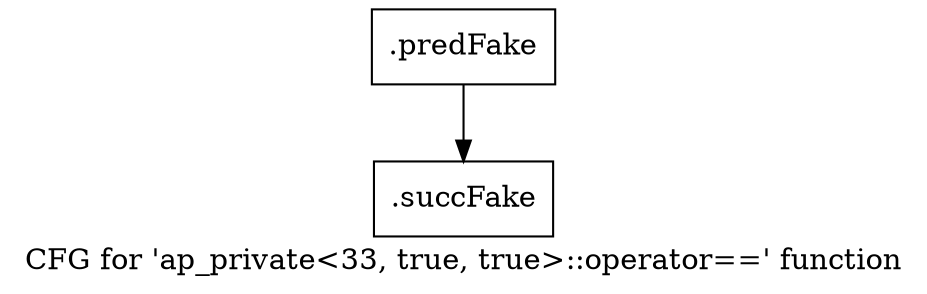 digraph "CFG for 'ap_private\<33, true, true\>::operator==' function" {
	label="CFG for 'ap_private\<33, true, true\>::operator==' function";

	Node0x5a7afb0 [shape=record,filename="",linenumber="",label="{.predFake}"];
	Node0x5a7afb0 -> Node0x60d6ee0[ callList="" memoryops="" filename="/mnt/xilinx/Vitis_HLS/2021.2/include/etc/ap_private.h" execusionnum="189"];
	Node0x60d6ee0 [shape=record,filename="/mnt/xilinx/Vitis_HLS/2021.2/include/etc/ap_private.h",linenumber="1776",label="{.succFake}"];
}
